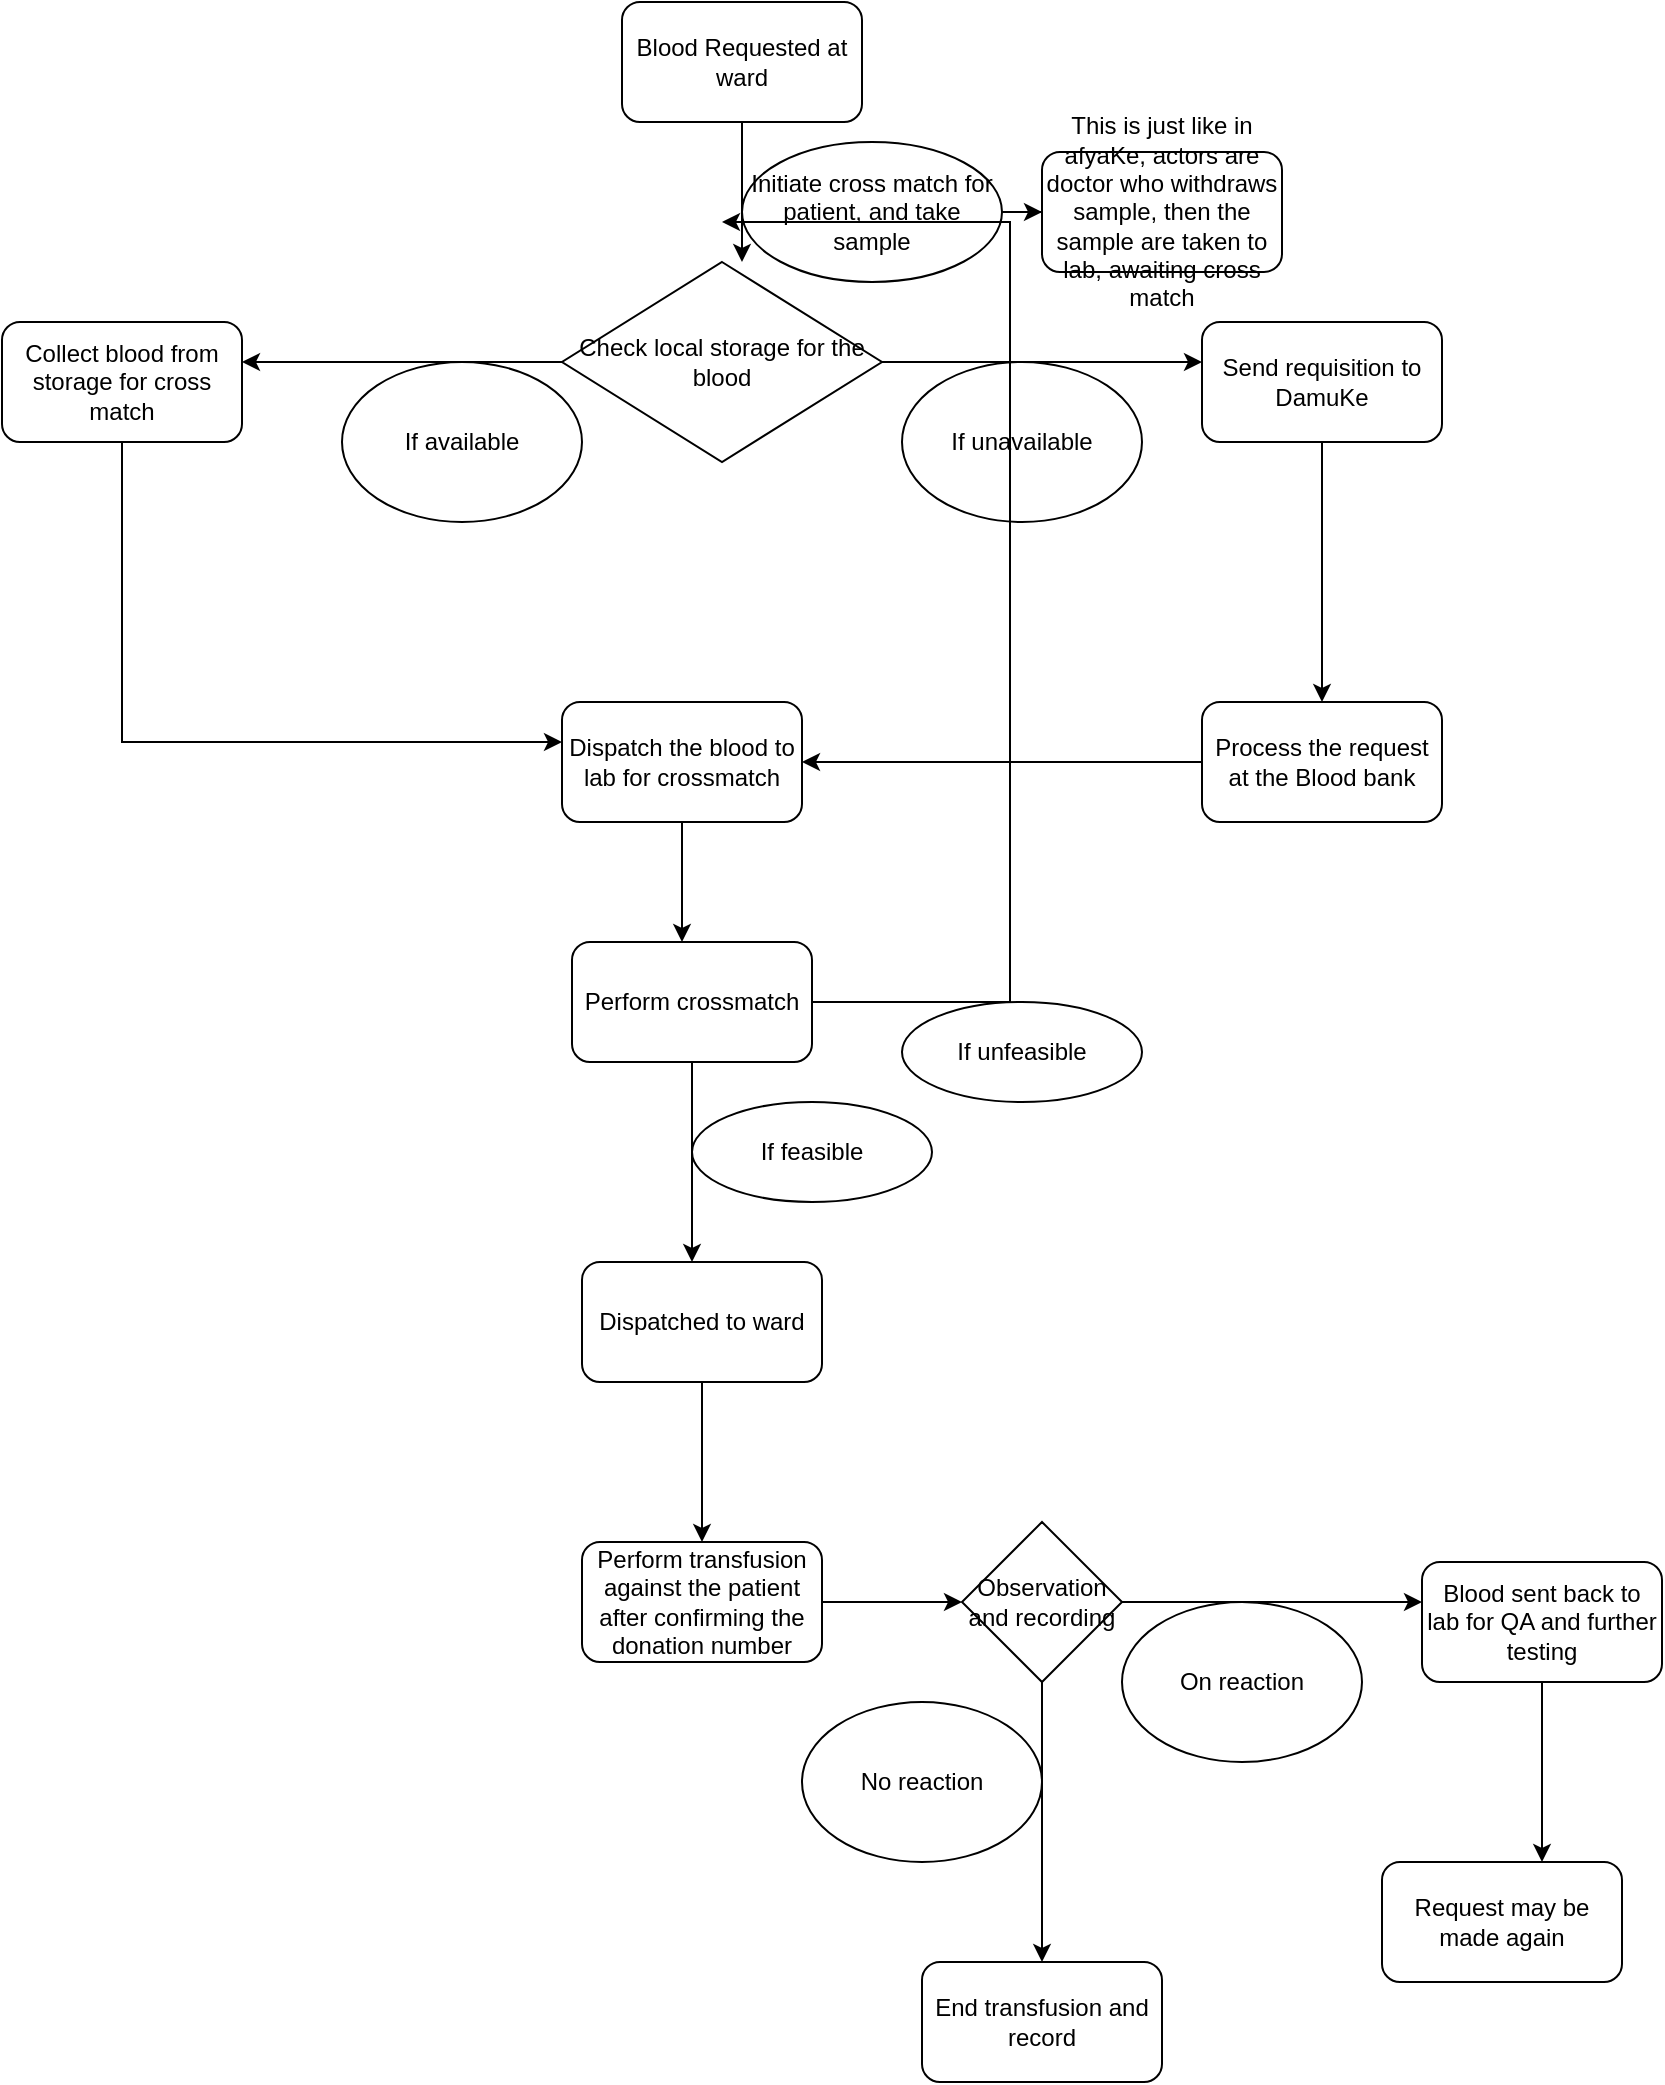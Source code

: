 <mxfile version="24.7.6">
  <diagram name="Page-1" id="e84IXmbCW3EEJnQuK0i4">
    <mxGraphModel dx="880" dy="460" grid="1" gridSize="10" guides="1" tooltips="1" connect="1" arrows="1" fold="1" page="1" pageScale="1" pageWidth="850" pageHeight="1100" math="0" shadow="0">
      <root>
        <mxCell id="0" />
        <mxCell id="1" parent="0" />
        <mxCell id="CvPw_bmcQmQj5Vh5PbjV-5" style="edgeStyle=orthogonalEdgeStyle;rounded=0;orthogonalLoop=1;jettySize=auto;html=1;exitX=0.5;exitY=1;exitDx=0;exitDy=0;" edge="1" parent="1" source="CvPw_bmcQmQj5Vh5PbjV-1">
          <mxGeometry relative="1" as="geometry">
            <mxPoint x="390" y="170" as="targetPoint" />
          </mxGeometry>
        </mxCell>
        <mxCell id="CvPw_bmcQmQj5Vh5PbjV-1" value="Blood Requested at ward" style="rounded=1;whiteSpace=wrap;html=1;" vertex="1" parent="1">
          <mxGeometry x="330" y="40" width="120" height="60" as="geometry" />
        </mxCell>
        <mxCell id="CvPw_bmcQmQj5Vh5PbjV-7" style="edgeStyle=orthogonalEdgeStyle;rounded=0;orthogonalLoop=1;jettySize=auto;html=1;exitX=1;exitY=0.5;exitDx=0;exitDy=0;" edge="1" parent="1" source="CvPw_bmcQmQj5Vh5PbjV-6">
          <mxGeometry relative="1" as="geometry">
            <mxPoint x="620" y="220" as="targetPoint" />
          </mxGeometry>
        </mxCell>
        <mxCell id="CvPw_bmcQmQj5Vh5PbjV-9" style="edgeStyle=orthogonalEdgeStyle;rounded=0;orthogonalLoop=1;jettySize=auto;html=1;exitX=0;exitY=0.5;exitDx=0;exitDy=0;" edge="1" parent="1" source="CvPw_bmcQmQj5Vh5PbjV-6">
          <mxGeometry relative="1" as="geometry">
            <mxPoint x="140" y="220" as="targetPoint" />
          </mxGeometry>
        </mxCell>
        <mxCell id="CvPw_bmcQmQj5Vh5PbjV-6" value="Check local storage for the blood" style="rhombus;whiteSpace=wrap;html=1;" vertex="1" parent="1">
          <mxGeometry x="300" y="170" width="160" height="100" as="geometry" />
        </mxCell>
        <mxCell id="CvPw_bmcQmQj5Vh5PbjV-8" value="If unavailable" style="ellipse;whiteSpace=wrap;html=1;" vertex="1" parent="1">
          <mxGeometry x="470" y="220" width="120" height="80" as="geometry" />
        </mxCell>
        <mxCell id="CvPw_bmcQmQj5Vh5PbjV-10" value="If available" style="ellipse;whiteSpace=wrap;html=1;" vertex="1" parent="1">
          <mxGeometry x="190" y="220" width="120" height="80" as="geometry" />
        </mxCell>
        <mxCell id="CvPw_bmcQmQj5Vh5PbjV-13" style="edgeStyle=orthogonalEdgeStyle;rounded=0;orthogonalLoop=1;jettySize=auto;html=1;exitX=0.5;exitY=1;exitDx=0;exitDy=0;" edge="1" parent="1" source="CvPw_bmcQmQj5Vh5PbjV-11">
          <mxGeometry relative="1" as="geometry">
            <mxPoint x="680" y="390" as="targetPoint" />
          </mxGeometry>
        </mxCell>
        <mxCell id="CvPw_bmcQmQj5Vh5PbjV-11" value="Send requisition to DamuKe" style="rounded=1;whiteSpace=wrap;html=1;" vertex="1" parent="1">
          <mxGeometry x="620" y="200" width="120" height="60" as="geometry" />
        </mxCell>
        <mxCell id="CvPw_bmcQmQj5Vh5PbjV-18" style="edgeStyle=orthogonalEdgeStyle;rounded=0;orthogonalLoop=1;jettySize=auto;html=1;" edge="1" parent="1" source="CvPw_bmcQmQj5Vh5PbjV-12">
          <mxGeometry relative="1" as="geometry">
            <mxPoint x="300" y="410" as="targetPoint" />
            <Array as="points">
              <mxPoint x="80" y="410" />
            </Array>
          </mxGeometry>
        </mxCell>
        <mxCell id="CvPw_bmcQmQj5Vh5PbjV-12" value="Collect blood from storage for cross match" style="rounded=1;whiteSpace=wrap;html=1;" vertex="1" parent="1">
          <mxGeometry x="20" y="200" width="120" height="60" as="geometry" />
        </mxCell>
        <mxCell id="CvPw_bmcQmQj5Vh5PbjV-15" style="edgeStyle=orthogonalEdgeStyle;rounded=0;orthogonalLoop=1;jettySize=auto;html=1;" edge="1" parent="1" source="CvPw_bmcQmQj5Vh5PbjV-14" target="CvPw_bmcQmQj5Vh5PbjV-16">
          <mxGeometry relative="1" as="geometry">
            <mxPoint x="430" y="420" as="targetPoint" />
          </mxGeometry>
        </mxCell>
        <mxCell id="CvPw_bmcQmQj5Vh5PbjV-14" value="Process the request at the Blood bank" style="rounded=1;whiteSpace=wrap;html=1;" vertex="1" parent="1">
          <mxGeometry x="620" y="390" width="120" height="60" as="geometry" />
        </mxCell>
        <mxCell id="CvPw_bmcQmQj5Vh5PbjV-23" style="edgeStyle=orthogonalEdgeStyle;rounded=0;orthogonalLoop=1;jettySize=auto;html=1;" edge="1" parent="1" source="CvPw_bmcQmQj5Vh5PbjV-16">
          <mxGeometry relative="1" as="geometry">
            <mxPoint x="360" y="510" as="targetPoint" />
          </mxGeometry>
        </mxCell>
        <mxCell id="CvPw_bmcQmQj5Vh5PbjV-16" value="Dispatch the blood to lab for crossmatch" style="rounded=1;whiteSpace=wrap;html=1;" vertex="1" parent="1">
          <mxGeometry x="300" y="390" width="120" height="60" as="geometry" />
        </mxCell>
        <mxCell id="CvPw_bmcQmQj5Vh5PbjV-21" style="edgeStyle=orthogonalEdgeStyle;rounded=0;orthogonalLoop=1;jettySize=auto;html=1;" edge="1" parent="1" source="CvPw_bmcQmQj5Vh5PbjV-20" target="CvPw_bmcQmQj5Vh5PbjV-22">
          <mxGeometry relative="1" as="geometry">
            <mxPoint x="600" y="145" as="targetPoint" />
          </mxGeometry>
        </mxCell>
        <mxCell id="CvPw_bmcQmQj5Vh5PbjV-20" value="Initiate cross match for patient, and take sample" style="ellipse;whiteSpace=wrap;html=1;" vertex="1" parent="1">
          <mxGeometry x="390" y="110" width="130" height="70" as="geometry" />
        </mxCell>
        <mxCell id="CvPw_bmcQmQj5Vh5PbjV-22" value="This is just like in afyaKe, actors are doctor who withdraws sample, then the sample are taken to lab, awaiting cross match" style="rounded=1;whiteSpace=wrap;html=1;" vertex="1" parent="1">
          <mxGeometry x="540" y="115" width="120" height="60" as="geometry" />
        </mxCell>
        <mxCell id="CvPw_bmcQmQj5Vh5PbjV-25" style="edgeStyle=orthogonalEdgeStyle;rounded=0;orthogonalLoop=1;jettySize=auto;html=1;" edge="1" parent="1" source="CvPw_bmcQmQj5Vh5PbjV-24">
          <mxGeometry relative="1" as="geometry">
            <mxPoint x="365" y="670" as="targetPoint" />
          </mxGeometry>
        </mxCell>
        <mxCell id="CvPw_bmcQmQj5Vh5PbjV-27" style="edgeStyle=orthogonalEdgeStyle;rounded=0;orthogonalLoop=1;jettySize=auto;html=1;" edge="1" parent="1" source="CvPw_bmcQmQj5Vh5PbjV-24">
          <mxGeometry relative="1" as="geometry">
            <mxPoint x="380" y="150" as="targetPoint" />
            <Array as="points">
              <mxPoint x="524" y="540" />
            </Array>
          </mxGeometry>
        </mxCell>
        <mxCell id="CvPw_bmcQmQj5Vh5PbjV-24" value="Perform crossmatch" style="rounded=1;whiteSpace=wrap;html=1;" vertex="1" parent="1">
          <mxGeometry x="305" y="510" width="120" height="60" as="geometry" />
        </mxCell>
        <mxCell id="CvPw_bmcQmQj5Vh5PbjV-28" value="If feasible" style="ellipse;whiteSpace=wrap;html=1;" vertex="1" parent="1">
          <mxGeometry x="365" y="590" width="120" height="50" as="geometry" />
        </mxCell>
        <mxCell id="CvPw_bmcQmQj5Vh5PbjV-29" value="If unfeasible" style="ellipse;whiteSpace=wrap;html=1;" vertex="1" parent="1">
          <mxGeometry x="470" y="540" width="120" height="50" as="geometry" />
        </mxCell>
        <mxCell id="CvPw_bmcQmQj5Vh5PbjV-31" style="edgeStyle=orthogonalEdgeStyle;rounded=0;orthogonalLoop=1;jettySize=auto;html=1;" edge="1" parent="1" source="CvPw_bmcQmQj5Vh5PbjV-30">
          <mxGeometry relative="1" as="geometry">
            <mxPoint x="370" y="810" as="targetPoint" />
          </mxGeometry>
        </mxCell>
        <mxCell id="CvPw_bmcQmQj5Vh5PbjV-30" value="Dispatched to ward" style="rounded=1;whiteSpace=wrap;html=1;" vertex="1" parent="1">
          <mxGeometry x="310" y="670" width="120" height="60" as="geometry" />
        </mxCell>
        <mxCell id="CvPw_bmcQmQj5Vh5PbjV-34" style="edgeStyle=orthogonalEdgeStyle;rounded=0;orthogonalLoop=1;jettySize=auto;html=1;" edge="1" parent="1" source="CvPw_bmcQmQj5Vh5PbjV-32">
          <mxGeometry relative="1" as="geometry">
            <mxPoint x="500" y="840" as="targetPoint" />
          </mxGeometry>
        </mxCell>
        <mxCell id="CvPw_bmcQmQj5Vh5PbjV-32" value="Perform transfusion against the patient after confirming the donation number" style="rounded=1;whiteSpace=wrap;html=1;" vertex="1" parent="1">
          <mxGeometry x="310" y="810" width="120" height="60" as="geometry" />
        </mxCell>
        <mxCell id="CvPw_bmcQmQj5Vh5PbjV-36" style="edgeStyle=orthogonalEdgeStyle;rounded=0;orthogonalLoop=1;jettySize=auto;html=1;" edge="1" parent="1" source="CvPw_bmcQmQj5Vh5PbjV-35">
          <mxGeometry relative="1" as="geometry">
            <mxPoint x="730" y="840" as="targetPoint" />
          </mxGeometry>
        </mxCell>
        <mxCell id="CvPw_bmcQmQj5Vh5PbjV-39" style="edgeStyle=orthogonalEdgeStyle;rounded=0;orthogonalLoop=1;jettySize=auto;html=1;" edge="1" parent="1" source="CvPw_bmcQmQj5Vh5PbjV-35">
          <mxGeometry relative="1" as="geometry">
            <mxPoint x="540" y="1020" as="targetPoint" />
          </mxGeometry>
        </mxCell>
        <mxCell id="CvPw_bmcQmQj5Vh5PbjV-35" value="Observation and recording" style="rhombus;whiteSpace=wrap;html=1;" vertex="1" parent="1">
          <mxGeometry x="500" y="800" width="80" height="80" as="geometry" />
        </mxCell>
        <mxCell id="CvPw_bmcQmQj5Vh5PbjV-37" value="On reaction" style="ellipse;whiteSpace=wrap;html=1;" vertex="1" parent="1">
          <mxGeometry x="580" y="840" width="120" height="80" as="geometry" />
        </mxCell>
        <mxCell id="CvPw_bmcQmQj5Vh5PbjV-42" style="edgeStyle=orthogonalEdgeStyle;rounded=0;orthogonalLoop=1;jettySize=auto;html=1;" edge="1" parent="1" source="CvPw_bmcQmQj5Vh5PbjV-38">
          <mxGeometry relative="1" as="geometry">
            <mxPoint x="790" y="970" as="targetPoint" />
          </mxGeometry>
        </mxCell>
        <mxCell id="CvPw_bmcQmQj5Vh5PbjV-38" value="Blood sent back to lab for QA and further testing" style="rounded=1;whiteSpace=wrap;html=1;" vertex="1" parent="1">
          <mxGeometry x="730" y="820" width="120" height="60" as="geometry" />
        </mxCell>
        <mxCell id="CvPw_bmcQmQj5Vh5PbjV-40" value="No reaction" style="ellipse;whiteSpace=wrap;html=1;" vertex="1" parent="1">
          <mxGeometry x="420" y="890" width="120" height="80" as="geometry" />
        </mxCell>
        <mxCell id="CvPw_bmcQmQj5Vh5PbjV-41" value="End transfusion and record" style="rounded=1;whiteSpace=wrap;html=1;" vertex="1" parent="1">
          <mxGeometry x="480" y="1020" width="120" height="60" as="geometry" />
        </mxCell>
        <mxCell id="CvPw_bmcQmQj5Vh5PbjV-43" value="Request may be made again" style="rounded=1;whiteSpace=wrap;html=1;" vertex="1" parent="1">
          <mxGeometry x="710" y="970" width="120" height="60" as="geometry" />
        </mxCell>
      </root>
    </mxGraphModel>
  </diagram>
</mxfile>
